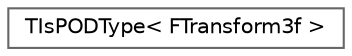 digraph "Graphical Class Hierarchy"
{
 // INTERACTIVE_SVG=YES
 // LATEX_PDF_SIZE
  bgcolor="transparent";
  edge [fontname=Helvetica,fontsize=10,labelfontname=Helvetica,labelfontsize=10];
  node [fontname=Helvetica,fontsize=10,shape=box,height=0.2,width=0.4];
  rankdir="LR";
  Node0 [id="Node000000",label="TIsPODType\< FTransform3f \>",height=0.2,width=0.4,color="grey40", fillcolor="white", style="filled",URL="$dc/d66/structTIsPODType_3_01FTransform3f_01_4.html",tooltip=" "];
}

